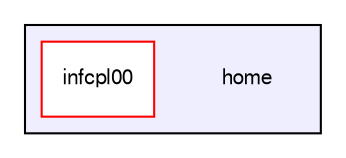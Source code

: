 digraph "home" {
  compound=true
  node [ fontsize="10", fontname="FreeSans"];
  edge [ labelfontsize="10", labelfontname="FreeSans"];
  subgraph clusterdir_75b82e7e4a5feb05200b9ad7adf06257 {
    graph [ bgcolor="#eeeeff", pencolor="black", label="" URL="dir_75b82e7e4a5feb05200b9ad7adf06257.html"];
    dir_75b82e7e4a5feb05200b9ad7adf06257 [shape=plaintext label="home"];
    dir_c8b3e015ca46ea26afdbc5358157ff04 [shape=box label="infcpl00" color="red" fillcolor="white" style="filled" URL="dir_c8b3e015ca46ea26afdbc5358157ff04.html"];
  }
}
